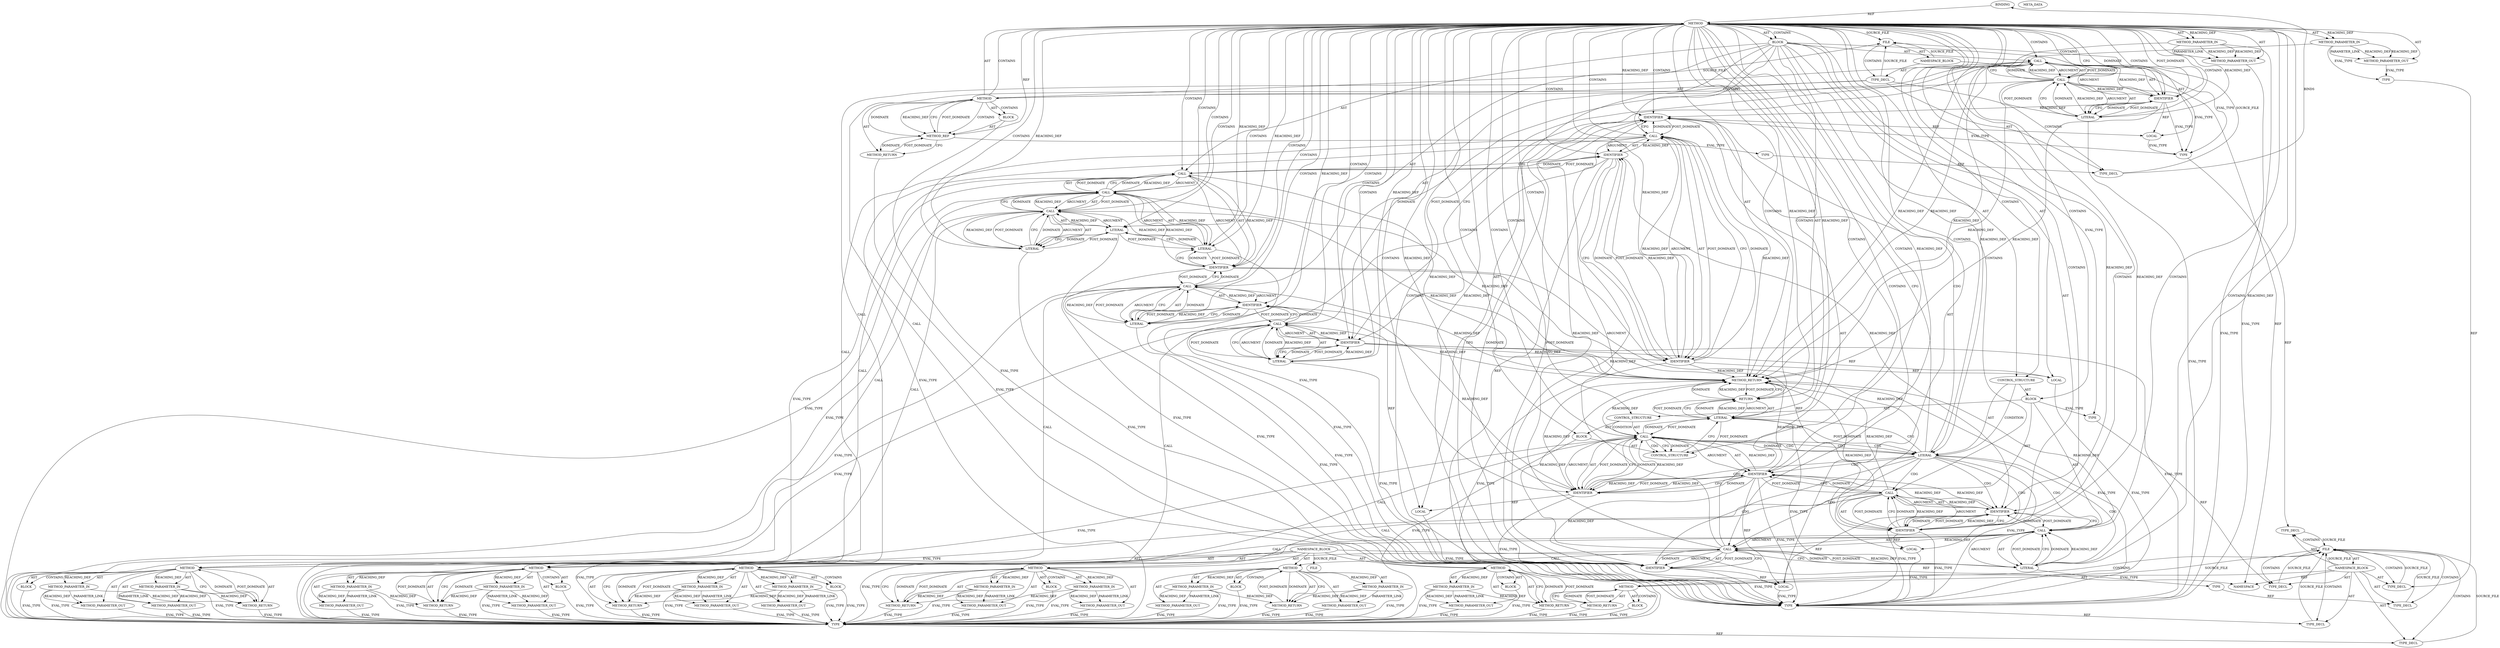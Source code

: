 digraph {
  "21474836480" [label="BINDING" METHOD_FULL_NAME="main" NAME="main" SIGNATURE="int(int,char[]*)"];
  "25769803776" [label="BLOCK" ARGUMENT_INDEX="-1" CODE="{
  int init_value;
  int test_value;
  int inc_value;
  int loop_counter;
  char buf[10];

  init_value = 0;
  test_value = 9;
  inc_value = 9 - (9 - 1);

  loop_counter = init_value;
  do
  {
    /*  OK  */
    buf[loop_counter] = 'A';
    loop_counter += inc_value;
    if (loop_counter > test_value) break;
  }
  while(1);


  return 0;
}" COLUMN_NUMBER="1" LINE_NUMBER="51" ORDER="3" TYPE_FULL_NAME="void"];
  "25769803777" [label="BLOCK" ARGUMENT_INDEX="-1" CODE="{
    /*  OK  */
    buf[loop_counter] = 'A';
    loop_counter += inc_value;
    if (loop_counter > test_value) break;
  }" COLUMN_NUMBER="3" LINE_NUMBER="64" ORDER="1" TYPE_FULL_NAME="void"];
  "25769803778" [label="BLOCK" ARGUMENT_INDEX="-1" CODE="<empty>" COLUMN_NUMBER="36" LINE_NUMBER="68" ORDER="2" TYPE_FULL_NAME="ANY"];
  "25769803779" [label="BLOCK" ARGUMENT_INDEX="-1" CODE="<empty>" COLUMN_NUMBER="1" LINE_NUMBER="1" ORDER="1" TYPE_FULL_NAME="ANY"];
  "25769803780" [label="BLOCK" ARGUMENT_INDEX="-1" CODE="<empty>" ORDER="1" TYPE_FULL_NAME="ANY"];
  "25769803781" [label="BLOCK" ARGUMENT_INDEX="1" CODE="<empty>" ORDER="1" TYPE_FULL_NAME="ANY"];
  "25769803782" [label="BLOCK" ARGUMENT_INDEX="1" CODE="<empty>" ORDER="1" TYPE_FULL_NAME="ANY"];
  "25769803783" [label="BLOCK" ARGUMENT_INDEX="1" CODE="<empty>" ORDER="1" TYPE_FULL_NAME="ANY"];
  "25769803784" [label="BLOCK" ARGUMENT_INDEX="1" CODE="<empty>" ORDER="1" TYPE_FULL_NAME="ANY"];
  "25769803785" [label="BLOCK" ARGUMENT_INDEX="1" CODE="<empty>" ORDER="1" TYPE_FULL_NAME="ANY"];
  "25769803786" [label="BLOCK" ARGUMENT_INDEX="1" CODE="<empty>" ORDER="1" TYPE_FULL_NAME="ANY"];
  "30064771072" [label="CALL" ARGUMENT_INDEX="2" CODE="buf[10]" COLUMN_NUMBER="8" DISPATCH_TYPE="STATIC_DISPATCH" LINE_NUMBER="56" METHOD_FULL_NAME="<operator>.assignment" NAME="<operator>.assignment" ORDER="6" SIGNATURE="" TYPE_FULL_NAME="char[10]"];
  "30064771073" [label="CALL" ARGUMENT_INDEX="2" CODE="buf[10]" COLUMN_NUMBER="8" DISPATCH_TYPE="STATIC_DISPATCH" LINE_NUMBER="56" METHOD_FULL_NAME="<operator>.alloc" NAME="<operator>.alloc" ORDER="2" SIGNATURE="" TYPE_FULL_NAME="char[10]"];
  "30064771074" [label="CALL" ARGUMENT_INDEX="-1" CODE="init_value = 0" COLUMN_NUMBER="3" DISPATCH_TYPE="STATIC_DISPATCH" LINE_NUMBER="58" METHOD_FULL_NAME="<operator>.assignment" NAME="<operator>.assignment" ORDER="7" SIGNATURE="" TYPE_FULL_NAME="ANY"];
  "30064771075" [label="CALL" ARGUMENT_INDEX="-1" CODE="test_value = 9" COLUMN_NUMBER="3" DISPATCH_TYPE="STATIC_DISPATCH" LINE_NUMBER="59" METHOD_FULL_NAME="<operator>.assignment" NAME="<operator>.assignment" ORDER="8" SIGNATURE="" TYPE_FULL_NAME="ANY"];
  "30064771076" [label="CALL" ARGUMENT_INDEX="-1" CODE="inc_value = 9 - (9 - 1)" COLUMN_NUMBER="3" DISPATCH_TYPE="STATIC_DISPATCH" LINE_NUMBER="60" METHOD_FULL_NAME="<operator>.assignment" NAME="<operator>.assignment" ORDER="9" SIGNATURE="" TYPE_FULL_NAME="ANY"];
  "30064771077" [label="CALL" ARGUMENT_INDEX="2" CODE="9 - (9 - 1)" COLUMN_NUMBER="15" DISPATCH_TYPE="STATIC_DISPATCH" LINE_NUMBER="60" METHOD_FULL_NAME="<operator>.subtraction" NAME="<operator>.subtraction" ORDER="2" SIGNATURE="" TYPE_FULL_NAME="ANY"];
  "30064771078" [label="CALL" ARGUMENT_INDEX="2" CODE="9 - 1" COLUMN_NUMBER="20" DISPATCH_TYPE="STATIC_DISPATCH" LINE_NUMBER="60" METHOD_FULL_NAME="<operator>.subtraction" NAME="<operator>.subtraction" ORDER="2" SIGNATURE="" TYPE_FULL_NAME="ANY"];
  "30064771079" [label="CALL" ARGUMENT_INDEX="-1" CODE="loop_counter = init_value" COLUMN_NUMBER="3" DISPATCH_TYPE="STATIC_DISPATCH" LINE_NUMBER="62" METHOD_FULL_NAME="<operator>.assignment" NAME="<operator>.assignment" ORDER="10" SIGNATURE="" TYPE_FULL_NAME="ANY"];
  "30064771080" [label="CALL" ARGUMENT_INDEX="-1" CODE="buf[loop_counter] = 'A'" COLUMN_NUMBER="5" DISPATCH_TYPE="STATIC_DISPATCH" LINE_NUMBER="66" METHOD_FULL_NAME="<operator>.assignment" NAME="<operator>.assignment" ORDER="1" SIGNATURE="" TYPE_FULL_NAME="ANY"];
  "30064771081" [label="CALL" ARGUMENT_INDEX="1" CODE="buf[loop_counter]" COLUMN_NUMBER="5" DISPATCH_TYPE="STATIC_DISPATCH" LINE_NUMBER="66" METHOD_FULL_NAME="<operator>.indirectIndexAccess" NAME="<operator>.indirectIndexAccess" ORDER="1" SIGNATURE="" TYPE_FULL_NAME="ANY"];
  "30064771082" [label="CALL" ARGUMENT_INDEX="-1" CODE="loop_counter += inc_value" COLUMN_NUMBER="5" DISPATCH_TYPE="STATIC_DISPATCH" LINE_NUMBER="67" METHOD_FULL_NAME="<operator>.assignmentPlus" NAME="<operator>.assignmentPlus" ORDER="2" SIGNATURE="" TYPE_FULL_NAME="ANY"];
  "30064771083" [label="CALL" ARGUMENT_INDEX="-1" CODE="loop_counter > test_value" COLUMN_NUMBER="9" DISPATCH_TYPE="STATIC_DISPATCH" LINE_NUMBER="68" METHOD_FULL_NAME="<operator>.greaterThan" NAME="<operator>.greaterThan" ORDER="1" SIGNATURE="" TYPE_FULL_NAME="ANY"];
  "47244640256" [label="CONTROL_STRUCTURE" ARGUMENT_INDEX="-1" CODE="do
  {
    /*  OK  */
    buf[loop_counter] = 'A';
    loop_counter += inc_value;
    if (loop_counter > test_value) break;
  }
  while(1);" COLUMN_NUMBER="3" CONTROL_STRUCTURE_TYPE="DO" LINE_NUMBER="63" ORDER="11" PARSER_TYPE_NAME="CASTDoStatement"];
  "47244640257" [label="CONTROL_STRUCTURE" ARGUMENT_INDEX="1" CODE="if (loop_counter > test_value) break;" COLUMN_NUMBER="5" CONTROL_STRUCTURE_TYPE="IF" LINE_NUMBER="68" ORDER="3" PARSER_TYPE_NAME="CASTIfStatement"];
  "47244640258" [label="CONTROL_STRUCTURE" ARGUMENT_INDEX="1" CODE="break;" COLUMN_NUMBER="36" CONTROL_STRUCTURE_TYPE="BREAK" LINE_NUMBER="68" ORDER="1" PARSER_TYPE_NAME="CASTBreakStatement"];
  "60129542144" [label="FILE" CODE="<empty>" CONTENT="<empty>" NAME="basic-00283-ok.c" ORDER="0"];
  "60129542145" [label="FILE" CODE="<empty>" CONTENT="<empty>" NAME="<includes>" ORDER="1"];
  "60129542146" [label="FILE" CODE="<empty>" CONTENT="<empty>" NAME="<unknown>" ORDER="0"];
  "68719476736" [label="IDENTIFIER" ARGUMENT_INDEX="1" CODE="buf" COLUMN_NUMBER="8" LINE_NUMBER="56" NAME="buf" ORDER="1" TYPE_FULL_NAME="char[10]"];
  "68719476737" [label="IDENTIFIER" ARGUMENT_INDEX="1" CODE="init_value" COLUMN_NUMBER="3" LINE_NUMBER="58" NAME="init_value" ORDER="1" TYPE_FULL_NAME="int"];
  "68719476738" [label="IDENTIFIER" ARGUMENT_INDEX="1" CODE="test_value" COLUMN_NUMBER="3" LINE_NUMBER="59" NAME="test_value" ORDER="1" TYPE_FULL_NAME="int"];
  "68719476739" [label="IDENTIFIER" ARGUMENT_INDEX="1" CODE="inc_value" COLUMN_NUMBER="3" LINE_NUMBER="60" NAME="inc_value" ORDER="1" TYPE_FULL_NAME="int"];
  "68719476740" [label="IDENTIFIER" ARGUMENT_INDEX="1" CODE="loop_counter" COLUMN_NUMBER="3" LINE_NUMBER="62" NAME="loop_counter" ORDER="1" TYPE_FULL_NAME="int"];
  "68719476741" [label="IDENTIFIER" ARGUMENT_INDEX="2" CODE="init_value" COLUMN_NUMBER="18" LINE_NUMBER="62" NAME="init_value" ORDER="2" TYPE_FULL_NAME="int"];
  "68719476742" [label="IDENTIFIER" ARGUMENT_INDEX="1" CODE="buf" COLUMN_NUMBER="5" LINE_NUMBER="66" NAME="buf" ORDER="1" TYPE_FULL_NAME="char[10]"];
  "68719476743" [label="IDENTIFIER" ARGUMENT_INDEX="2" CODE="loop_counter" COLUMN_NUMBER="9" LINE_NUMBER="66" NAME="loop_counter" ORDER="2" TYPE_FULL_NAME="int"];
  "68719476744" [label="IDENTIFIER" ARGUMENT_INDEX="1" CODE="loop_counter" COLUMN_NUMBER="5" LINE_NUMBER="67" NAME="loop_counter" ORDER="1" TYPE_FULL_NAME="int"];
  "68719476745" [label="IDENTIFIER" ARGUMENT_INDEX="2" CODE="inc_value" COLUMN_NUMBER="21" LINE_NUMBER="67" NAME="inc_value" ORDER="2" TYPE_FULL_NAME="int"];
  "68719476746" [label="IDENTIFIER" ARGUMENT_INDEX="1" CODE="loop_counter" COLUMN_NUMBER="9" LINE_NUMBER="68" NAME="loop_counter" ORDER="1" TYPE_FULL_NAME="int"];
  "68719476747" [label="IDENTIFIER" ARGUMENT_INDEX="2" CODE="test_value" COLUMN_NUMBER="24" LINE_NUMBER="68" NAME="test_value" ORDER="2" TYPE_FULL_NAME="int"];
  "90194313216" [label="LITERAL" ARGUMENT_INDEX="1" CODE="10" COLUMN_NUMBER="12" LINE_NUMBER="56" ORDER="1" TYPE_FULL_NAME="int"];
  "90194313217" [label="LITERAL" ARGUMENT_INDEX="2" CODE="0" COLUMN_NUMBER="16" LINE_NUMBER="58" ORDER="2" TYPE_FULL_NAME="int"];
  "90194313218" [label="LITERAL" ARGUMENT_INDEX="2" CODE="9" COLUMN_NUMBER="16" LINE_NUMBER="59" ORDER="2" TYPE_FULL_NAME="int"];
  "90194313219" [label="LITERAL" ARGUMENT_INDEX="1" CODE="9" COLUMN_NUMBER="15" LINE_NUMBER="60" ORDER="1" TYPE_FULL_NAME="int"];
  "90194313220" [label="LITERAL" ARGUMENT_INDEX="1" CODE="9" COLUMN_NUMBER="20" LINE_NUMBER="60" ORDER="1" TYPE_FULL_NAME="int"];
  "90194313221" [label="LITERAL" ARGUMENT_INDEX="2" CODE="1" COLUMN_NUMBER="24" LINE_NUMBER="60" ORDER="2" TYPE_FULL_NAME="int"];
  "90194313222" [label="LITERAL" ARGUMENT_INDEX="2" CODE="'A'" COLUMN_NUMBER="25" LINE_NUMBER="66" ORDER="2" TYPE_FULL_NAME="char"];
  "90194313223" [label="LITERAL" ARGUMENT_INDEX="-1" CODE="1" COLUMN_NUMBER="9" LINE_NUMBER="70" ORDER="2" TYPE_FULL_NAME="int"];
  "90194313224" [label="LITERAL" ARGUMENT_INDEX="-1" CODE="0" COLUMN_NUMBER="10" LINE_NUMBER="73" ORDER="1" TYPE_FULL_NAME="int"];
  "94489280512" [label="LOCAL" CODE="int init_value" COLUMN_NUMBER="7" GENERIC_SIGNATURE="<empty>" LINE_NUMBER="52" NAME="init_value" ORDER="1" TYPE_FULL_NAME="int"];
  "94489280513" [label="LOCAL" CODE="int test_value" COLUMN_NUMBER="7" GENERIC_SIGNATURE="<empty>" LINE_NUMBER="53" NAME="test_value" ORDER="2" TYPE_FULL_NAME="int"];
  "94489280514" [label="LOCAL" CODE="int inc_value" COLUMN_NUMBER="7" GENERIC_SIGNATURE="<empty>" LINE_NUMBER="54" NAME="inc_value" ORDER="3" TYPE_FULL_NAME="int"];
  "94489280515" [label="LOCAL" CODE="int loop_counter" COLUMN_NUMBER="7" GENERIC_SIGNATURE="<empty>" LINE_NUMBER="55" NAME="loop_counter" ORDER="4" TYPE_FULL_NAME="int"];
  "94489280516" [label="LOCAL" CODE="char buf[10]" COLUMN_NUMBER="8" GENERIC_SIGNATURE="<empty>" LINE_NUMBER="56" NAME="buf" ORDER="5" TYPE_FULL_NAME="char[10]"];
  "107374182400" [label="META_DATA" LANGUAGE="NEWC" OVERLAYS="base;controlflow;typerel;callgraph;dataflowOss" ROOT="/tmp/tmp.Ul2N2w3Pkf" VERSION="0.1"];
  "111669149696" [label="METHOD" AST_PARENT_FULL_NAME="basic-00283-ok.c:<global>" AST_PARENT_TYPE="TYPE_DECL" CODE="int main(int argc, char *argv[])
{
  int init_value;
  int test_value;
  int inc_value;
  int loop_counter;
  char buf[10];

  init_value = 0;
  test_value = 9;
  inc_value = 9 - (9 - 1);

  loop_counter = init_value;
  do
  {
    /*  OK  */
    buf[loop_counter] = 'A';
    loop_counter += inc_value;
    if (loop_counter > test_value) break;
  }
  while(1);


  return 0;
}" COLUMN_NUMBER="1" COLUMN_NUMBER_END="1" FILENAME="basic-00283-ok.c" FULL_NAME="main" GENERIC_SIGNATURE="<empty>" IS_EXTERNAL="false" LINE_NUMBER="50" LINE_NUMBER_END="74" NAME="main" ORDER="1" SIGNATURE="int(int,char[]*)"];
  "111669149697" [label="METHOD" AST_PARENT_FULL_NAME="basic-00283-ok.c:<global>" AST_PARENT_TYPE="TYPE_DECL" CODE="<global>" COLUMN_NUMBER="1" COLUMN_NUMBER_END="1" FILENAME="basic-00283-ok.c" FULL_NAME="basic-00283-ok.c:<global>" GENERIC_SIGNATURE="<empty>" IS_EXTERNAL="false" LINE_NUMBER="1" LINE_NUMBER_END="74" NAME="<global>" ORDER="1" SIGNATURE=""];
  "111669149698" [label="METHOD" AST_PARENT_FULL_NAME="<includes>:<global>" AST_PARENT_TYPE="NAMESPACE_BLOCK" CODE="<global>" FILENAME="<includes>" FULL_NAME="<includes>:<global>" GENERIC_SIGNATURE="<empty>" IS_EXTERNAL="false" LINE_NUMBER="1" NAME="<global>" ORDER="1" SIGNATURE=""];
  "111669149699" [label="METHOD" AST_PARENT_FULL_NAME="<global>" AST_PARENT_TYPE="NAMESPACE_BLOCK" CODE="<empty>" FILENAME="<empty>" FULL_NAME="<operator>.assignment" GENERIC_SIGNATURE="<empty>" IS_EXTERNAL="true" NAME="<operator>.assignment" ORDER="0" SIGNATURE=""];
  "111669149700" [label="METHOD" AST_PARENT_FULL_NAME="<global>" AST_PARENT_TYPE="NAMESPACE_BLOCK" CODE="<empty>" FILENAME="<empty>" FULL_NAME="<operator>.alloc" GENERIC_SIGNATURE="<empty>" IS_EXTERNAL="true" NAME="<operator>.alloc" ORDER="0" SIGNATURE=""];
  "111669149701" [label="METHOD" AST_PARENT_FULL_NAME="<global>" AST_PARENT_TYPE="NAMESPACE_BLOCK" CODE="<empty>" FILENAME="<empty>" FULL_NAME="<operator>.subtraction" GENERIC_SIGNATURE="<empty>" IS_EXTERNAL="true" NAME="<operator>.subtraction" ORDER="0" SIGNATURE=""];
  "111669149702" [label="METHOD" AST_PARENT_FULL_NAME="<global>" AST_PARENT_TYPE="NAMESPACE_BLOCK" CODE="<empty>" FILENAME="<empty>" FULL_NAME="<operator>.indirectIndexAccess" GENERIC_SIGNATURE="<empty>" IS_EXTERNAL="true" NAME="<operator>.indirectIndexAccess" ORDER="0" SIGNATURE=""];
  "111669149703" [label="METHOD" AST_PARENT_FULL_NAME="<global>" AST_PARENT_TYPE="NAMESPACE_BLOCK" CODE="<empty>" FILENAME="<empty>" FULL_NAME="<operator>.assignmentPlus" GENERIC_SIGNATURE="<empty>" IS_EXTERNAL="true" NAME="<operator>.assignmentPlus" ORDER="0" SIGNATURE=""];
  "111669149704" [label="METHOD" AST_PARENT_FULL_NAME="<global>" AST_PARENT_TYPE="NAMESPACE_BLOCK" CODE="<empty>" FILENAME="<empty>" FULL_NAME="<operator>.greaterThan" GENERIC_SIGNATURE="<empty>" IS_EXTERNAL="true" NAME="<operator>.greaterThan" ORDER="0" SIGNATURE=""];
  "115964116992" [label="METHOD_PARAMETER_IN" CODE="int argc" COLUMN_NUMBER="10" EVALUATION_STRATEGY="BY_VALUE" INDEX="1" IS_VARIADIC="false" LINE_NUMBER="50" NAME="argc" ORDER="1" TYPE_FULL_NAME="int"];
  "115964116993" [label="METHOD_PARAMETER_IN" CODE="char *argv[]" COLUMN_NUMBER="20" EVALUATION_STRATEGY="BY_VALUE" INDEX="2" IS_VARIADIC="false" LINE_NUMBER="50" NAME="argv" ORDER="2" TYPE_FULL_NAME="char[]*"];
  "115964116994" [label="METHOD_PARAMETER_IN" CODE="p1" EVALUATION_STRATEGY="BY_VALUE" INDEX="1" IS_VARIADIC="false" NAME="p1" ORDER="1" TYPE_FULL_NAME="ANY"];
  "115964116995" [label="METHOD_PARAMETER_IN" CODE="p2" EVALUATION_STRATEGY="BY_VALUE" INDEX="2" IS_VARIADIC="false" NAME="p2" ORDER="2" TYPE_FULL_NAME="ANY"];
  "115964116996" [label="METHOD_PARAMETER_IN" CODE="p1" EVALUATION_STRATEGY="BY_VALUE" INDEX="1" IS_VARIADIC="false" NAME="p1" ORDER="1" TYPE_FULL_NAME="ANY"];
  "115964116997" [label="METHOD_PARAMETER_IN" CODE="p1" EVALUATION_STRATEGY="BY_VALUE" INDEX="1" IS_VARIADIC="false" NAME="p1" ORDER="1" TYPE_FULL_NAME="ANY"];
  "115964116998" [label="METHOD_PARAMETER_IN" CODE="p2" EVALUATION_STRATEGY="BY_VALUE" INDEX="2" IS_VARIADIC="false" NAME="p2" ORDER="2" TYPE_FULL_NAME="ANY"];
  "115964116999" [label="METHOD_PARAMETER_IN" CODE="p1" EVALUATION_STRATEGY="BY_VALUE" INDEX="1" IS_VARIADIC="false" NAME="p1" ORDER="1" TYPE_FULL_NAME="ANY"];
  "115964117000" [label="METHOD_PARAMETER_IN" CODE="p2" EVALUATION_STRATEGY="BY_VALUE" INDEX="2" IS_VARIADIC="false" NAME="p2" ORDER="2" TYPE_FULL_NAME="ANY"];
  "115964117001" [label="METHOD_PARAMETER_IN" CODE="p1" EVALUATION_STRATEGY="BY_VALUE" INDEX="1" IS_VARIADIC="false" NAME="p1" ORDER="1" TYPE_FULL_NAME="ANY"];
  "115964117002" [label="METHOD_PARAMETER_IN" CODE="p2" EVALUATION_STRATEGY="BY_VALUE" INDEX="2" IS_VARIADIC="false" NAME="p2" ORDER="2" TYPE_FULL_NAME="ANY"];
  "115964117003" [label="METHOD_PARAMETER_IN" CODE="p1" EVALUATION_STRATEGY="BY_VALUE" INDEX="1" IS_VARIADIC="false" NAME="p1" ORDER="1" TYPE_FULL_NAME="ANY"];
  "115964117004" [label="METHOD_PARAMETER_IN" CODE="p2" EVALUATION_STRATEGY="BY_VALUE" INDEX="2" IS_VARIADIC="false" NAME="p2" ORDER="2" TYPE_FULL_NAME="ANY"];
  "120259084288" [label="METHOD_PARAMETER_OUT" CODE="int argc" COLUMN_NUMBER="10" EVALUATION_STRATEGY="BY_VALUE" INDEX="1" IS_VARIADIC="false" LINE_NUMBER="50" NAME="argc" ORDER="1" TYPE_FULL_NAME="int"];
  "120259084289" [label="METHOD_PARAMETER_OUT" CODE="char *argv[]" COLUMN_NUMBER="20" EVALUATION_STRATEGY="BY_VALUE" INDEX="2" IS_VARIADIC="false" LINE_NUMBER="50" NAME="argv" ORDER="2" TYPE_FULL_NAME="char[]*"];
  "120259084290" [label="METHOD_PARAMETER_OUT" CODE="p1" EVALUATION_STRATEGY="BY_VALUE" INDEX="1" IS_VARIADIC="false" NAME="p1" ORDER="1" TYPE_FULL_NAME="ANY"];
  "120259084291" [label="METHOD_PARAMETER_OUT" CODE="p2" EVALUATION_STRATEGY="BY_VALUE" INDEX="2" IS_VARIADIC="false" NAME="p2" ORDER="2" TYPE_FULL_NAME="ANY"];
  "120259084292" [label="METHOD_PARAMETER_OUT" CODE="p1" EVALUATION_STRATEGY="BY_VALUE" INDEX="1" IS_VARIADIC="false" NAME="p1" ORDER="1" TYPE_FULL_NAME="ANY"];
  "120259084293" [label="METHOD_PARAMETER_OUT" CODE="p1" EVALUATION_STRATEGY="BY_VALUE" INDEX="1" IS_VARIADIC="false" NAME="p1" ORDER="1" TYPE_FULL_NAME="ANY"];
  "120259084294" [label="METHOD_PARAMETER_OUT" CODE="p2" EVALUATION_STRATEGY="BY_VALUE" INDEX="2" IS_VARIADIC="false" NAME="p2" ORDER="2" TYPE_FULL_NAME="ANY"];
  "120259084295" [label="METHOD_PARAMETER_OUT" CODE="p1" EVALUATION_STRATEGY="BY_VALUE" INDEX="1" IS_VARIADIC="false" NAME="p1" ORDER="1" TYPE_FULL_NAME="ANY"];
  "120259084296" [label="METHOD_PARAMETER_OUT" CODE="p2" EVALUATION_STRATEGY="BY_VALUE" INDEX="2" IS_VARIADIC="false" NAME="p2" ORDER="2" TYPE_FULL_NAME="ANY"];
  "120259084297" [label="METHOD_PARAMETER_OUT" CODE="p1" EVALUATION_STRATEGY="BY_VALUE" INDEX="1" IS_VARIADIC="false" NAME="p1" ORDER="1" TYPE_FULL_NAME="ANY"];
  "120259084298" [label="METHOD_PARAMETER_OUT" CODE="p2" EVALUATION_STRATEGY="BY_VALUE" INDEX="2" IS_VARIADIC="false" NAME="p2" ORDER="2" TYPE_FULL_NAME="ANY"];
  "120259084299" [label="METHOD_PARAMETER_OUT" CODE="p1" EVALUATION_STRATEGY="BY_VALUE" INDEX="1" IS_VARIADIC="false" NAME="p1" ORDER="1" TYPE_FULL_NAME="ANY"];
  "120259084300" [label="METHOD_PARAMETER_OUT" CODE="p2" EVALUATION_STRATEGY="BY_VALUE" INDEX="2" IS_VARIADIC="false" NAME="p2" ORDER="2" TYPE_FULL_NAME="ANY"];
  "124554051584" [label="METHOD_REF" ARGUMENT_INDEX="1" CODE="main" COLUMN_NUMBER="1" LINE_NUMBER="50" METHOD_FULL_NAME="main" ORDER="1" TYPE_FULL_NAME="main"];
  "128849018880" [label="METHOD_RETURN" CODE="RET" COLUMN_NUMBER="1" EVALUATION_STRATEGY="BY_VALUE" LINE_NUMBER="50" ORDER="4" TYPE_FULL_NAME="int"];
  "128849018881" [label="METHOD_RETURN" CODE="RET" COLUMN_NUMBER="1" EVALUATION_STRATEGY="BY_VALUE" LINE_NUMBER="1" ORDER="2" TYPE_FULL_NAME="ANY"];
  "128849018882" [label="METHOD_RETURN" CODE="RET" EVALUATION_STRATEGY="BY_VALUE" LINE_NUMBER="1" ORDER="2" TYPE_FULL_NAME="ANY"];
  "128849018883" [label="METHOD_RETURN" CODE="RET" EVALUATION_STRATEGY="BY_VALUE" ORDER="2" TYPE_FULL_NAME="ANY"];
  "128849018884" [label="METHOD_RETURN" CODE="RET" EVALUATION_STRATEGY="BY_VALUE" ORDER="2" TYPE_FULL_NAME="ANY"];
  "128849018885" [label="METHOD_RETURN" CODE="RET" EVALUATION_STRATEGY="BY_VALUE" ORDER="2" TYPE_FULL_NAME="ANY"];
  "128849018886" [label="METHOD_RETURN" CODE="RET" EVALUATION_STRATEGY="BY_VALUE" ORDER="2" TYPE_FULL_NAME="ANY"];
  "128849018887" [label="METHOD_RETURN" CODE="RET" EVALUATION_STRATEGY="BY_VALUE" ORDER="2" TYPE_FULL_NAME="ANY"];
  "128849018888" [label="METHOD_RETURN" CODE="RET" EVALUATION_STRATEGY="BY_VALUE" ORDER="2" TYPE_FULL_NAME="ANY"];
  "137438953472" [label="NAMESPACE" CODE="<empty>" NAME="<global>" ORDER="-1"];
  "141733920768" [label="NAMESPACE_BLOCK" CODE="<empty>" FILENAME="<unknown>" FULL_NAME="<global>" NAME="<global>" ORDER="1"];
  "141733920769" [label="NAMESPACE_BLOCK" CODE="<empty>" FILENAME="basic-00283-ok.c" FULL_NAME="basic-00283-ok.c:<global>" NAME="<global>" ORDER="1"];
  "141733920770" [label="NAMESPACE_BLOCK" CODE="<empty>" FILENAME="<includes>" FULL_NAME="<includes>:<global>" NAME="<global>" ORDER="1"];
  "146028888064" [label="RETURN" ARGUMENT_INDEX="-1" CODE="return 0;" COLUMN_NUMBER="3" LINE_NUMBER="73" ORDER="12"];
  "163208757248" [label="TYPE" FULL_NAME="ANY" NAME="ANY" TYPE_DECL_FULL_NAME="ANY"];
  "163208757249" [label="TYPE" FULL_NAME="char" NAME="char" TYPE_DECL_FULL_NAME="char"];
  "163208757250" [label="TYPE" FULL_NAME="char[10]" NAME="char[10]" TYPE_DECL_FULL_NAME="char[10]"];
  "163208757251" [label="TYPE" FULL_NAME="char[]*" NAME="char[]*" TYPE_DECL_FULL_NAME="char[]*"];
  "163208757252" [label="TYPE" FULL_NAME="int" NAME="int" TYPE_DECL_FULL_NAME="int"];
  "163208757253" [label="TYPE" FULL_NAME="main" NAME="main" TYPE_DECL_FULL_NAME="main"];
  "163208757254" [label="TYPE" FULL_NAME="void" NAME="void" TYPE_DECL_FULL_NAME="void"];
  "171798691840" [label="TYPE_DECL" AST_PARENT_FULL_NAME="basic-00283-ok.c:<global>" AST_PARENT_TYPE="TYPE_DECL" CODE="main" COLUMN_NUMBER="1" FILENAME="basic-00283-ok.c" FULL_NAME="main" GENERIC_SIGNATURE="<empty>" IS_EXTERNAL="false" LINE_NUMBER="50" NAME="main" ORDER="1"];
  "171798691841" [label="TYPE_DECL" AST_PARENT_FULL_NAME="basic-00283-ok.c:<global>" AST_PARENT_TYPE="NAMESPACE_BLOCK" CODE="<global>" COLUMN_NUMBER="1" FILENAME="basic-00283-ok.c" FULL_NAME="basic-00283-ok.c:<global>" GENERIC_SIGNATURE="<empty>" IS_EXTERNAL="false" LINE_NUMBER="1" NAME="<global>" ORDER="1"];
  "171798691842" [label="TYPE_DECL" AST_PARENT_FULL_NAME="<includes>:<global>" AST_PARENT_TYPE="NAMESPACE_BLOCK" CODE="ANY" FILENAME="<includes>" FULL_NAME="ANY" GENERIC_SIGNATURE="<empty>" IS_EXTERNAL="true" NAME="ANY" ORDER="-1"];
  "171798691843" [label="TYPE_DECL" AST_PARENT_FULL_NAME="<includes>:<global>" AST_PARENT_TYPE="NAMESPACE_BLOCK" CODE="char" FILENAME="<includes>" FULL_NAME="char" GENERIC_SIGNATURE="<empty>" IS_EXTERNAL="true" NAME="char" ORDER="-1"];
  "171798691844" [label="TYPE_DECL" AST_PARENT_FULL_NAME="<includes>:<global>" AST_PARENT_TYPE="NAMESPACE_BLOCK" CODE="char[10]" FILENAME="<includes>" FULL_NAME="char[10]" GENERIC_SIGNATURE="<empty>" IS_EXTERNAL="true" NAME="char[10]" ORDER="-1"];
  "171798691845" [label="TYPE_DECL" AST_PARENT_FULL_NAME="<includes>:<global>" AST_PARENT_TYPE="NAMESPACE_BLOCK" CODE="char[]*" FILENAME="<includes>" FULL_NAME="char[]*" GENERIC_SIGNATURE="<empty>" IS_EXTERNAL="true" NAME="char[]*" ORDER="-1"];
  "171798691846" [label="TYPE_DECL" AST_PARENT_FULL_NAME="<includes>:<global>" AST_PARENT_TYPE="NAMESPACE_BLOCK" CODE="int" FILENAME="<includes>" FULL_NAME="int" GENERIC_SIGNATURE="<empty>" IS_EXTERNAL="true" NAME="int" ORDER="-1"];
  "171798691847" [label="TYPE_DECL" AST_PARENT_FULL_NAME="<includes>:<global>" AST_PARENT_TYPE="NAMESPACE_BLOCK" CODE="void" FILENAME="<includes>" FULL_NAME="void" GENERIC_SIGNATURE="<empty>" IS_EXTERNAL="true" NAME="void" ORDER="-1"];
  "21474836480" -> "111669149696" [label="REF" ];
  "25769803776" -> "94489280512" [label="AST" ];
  "25769803776" -> "94489280513" [label="AST" ];
  "25769803776" -> "94489280514" [label="AST" ];
  "25769803776" -> "94489280515" [label="AST" ];
  "25769803776" -> "94489280516" [label="AST" ];
  "25769803776" -> "30064771072" [label="AST" ];
  "25769803776" -> "30064771074" [label="AST" ];
  "25769803776" -> "30064771075" [label="AST" ];
  "25769803776" -> "30064771076" [label="AST" ];
  "25769803776" -> "30064771079" [label="AST" ];
  "25769803776" -> "47244640256" [label="AST" ];
  "25769803776" -> "146028888064" [label="AST" ];
  "25769803776" -> "163208757254" [label="EVAL_TYPE" ];
  "25769803777" -> "30064771080" [label="AST" ];
  "25769803777" -> "30064771082" [label="AST" ];
  "25769803777" -> "47244640257" [label="AST" ];
  "25769803777" -> "163208757254" [label="EVAL_TYPE" ];
  "25769803778" -> "47244640258" [label="AST" ];
  "25769803778" -> "163208757248" [label="EVAL_TYPE" ];
  "25769803779" -> "124554051584" [label="AST" ];
  "25769803779" -> "163208757248" [label="EVAL_TYPE" ];
  "25769803780" -> "163208757248" [label="EVAL_TYPE" ];
  "25769803781" -> "163208757248" [label="EVAL_TYPE" ];
  "25769803782" -> "163208757248" [label="EVAL_TYPE" ];
  "25769803783" -> "163208757248" [label="EVAL_TYPE" ];
  "25769803784" -> "163208757248" [label="EVAL_TYPE" ];
  "25769803785" -> "163208757248" [label="EVAL_TYPE" ];
  "25769803786" -> "163208757248" [label="EVAL_TYPE" ];
  "30064771072" -> "68719476736" [label="ARGUMENT" ];
  "30064771072" -> "30064771073" [label="ARGUMENT" ];
  "30064771072" -> "68719476736" [label="AST" ];
  "30064771072" -> "30064771073" [label="AST" ];
  "30064771072" -> "111669149699" [label="CALL" ];
  "30064771072" -> "68719476737" [label="CFG" ];
  "30064771072" -> "68719476737" [label="DOMINATE" ];
  "30064771072" -> "163208757250" [label="EVAL_TYPE" ];
  "30064771072" -> "30064771073" [label="POST_DOMINATE" ];
  "30064771072" -> "128849018880" [label="REACHING_DEF" property="buf[10]"];
  "30064771073" -> "90194313216" [label="ARGUMENT" ];
  "30064771073" -> "90194313216" [label="AST" ];
  "30064771073" -> "111669149700" [label="CALL" ];
  "30064771073" -> "30064771072" [label="CFG" ];
  "30064771073" -> "30064771072" [label="DOMINATE" ];
  "30064771073" -> "163208757250" [label="EVAL_TYPE" ];
  "30064771073" -> "90194313216" [label="POST_DOMINATE" ];
  "30064771073" -> "68719476736" [label="REACHING_DEF" property="buf[10]"];
  "30064771073" -> "30064771072" [label="REACHING_DEF" property="buf[10]"];
  "30064771073" -> "128849018880" [label="REACHING_DEF" property="buf[10]"];
  "30064771074" -> "68719476737" [label="ARGUMENT" ];
  "30064771074" -> "90194313217" [label="ARGUMENT" ];
  "30064771074" -> "68719476737" [label="AST" ];
  "30064771074" -> "90194313217" [label="AST" ];
  "30064771074" -> "111669149699" [label="CALL" ];
  "30064771074" -> "68719476738" [label="CFG" ];
  "30064771074" -> "68719476738" [label="DOMINATE" ];
  "30064771074" -> "163208757248" [label="EVAL_TYPE" ];
  "30064771074" -> "90194313217" [label="POST_DOMINATE" ];
  "30064771074" -> "128849018880" [label="REACHING_DEF" property="init_value = 0"];
  "30064771075" -> "68719476738" [label="ARGUMENT" ];
  "30064771075" -> "90194313218" [label="ARGUMENT" ];
  "30064771075" -> "68719476738" [label="AST" ];
  "30064771075" -> "90194313218" [label="AST" ];
  "30064771075" -> "111669149699" [label="CALL" ];
  "30064771075" -> "68719476739" [label="CFG" ];
  "30064771075" -> "68719476739" [label="DOMINATE" ];
  "30064771075" -> "163208757248" [label="EVAL_TYPE" ];
  "30064771075" -> "90194313218" [label="POST_DOMINATE" ];
  "30064771075" -> "128849018880" [label="REACHING_DEF" property="test_value = 9"];
  "30064771076" -> "68719476739" [label="ARGUMENT" ];
  "30064771076" -> "30064771077" [label="ARGUMENT" ];
  "30064771076" -> "68719476739" [label="AST" ];
  "30064771076" -> "30064771077" [label="AST" ];
  "30064771076" -> "111669149699" [label="CALL" ];
  "30064771076" -> "68719476740" [label="CFG" ];
  "30064771076" -> "68719476740" [label="DOMINATE" ];
  "30064771076" -> "163208757248" [label="EVAL_TYPE" ];
  "30064771076" -> "30064771077" [label="POST_DOMINATE" ];
  "30064771076" -> "128849018880" [label="REACHING_DEF" property="inc_value = 9 - (9 - 1)"];
  "30064771077" -> "90194313219" [label="ARGUMENT" ];
  "30064771077" -> "30064771078" [label="ARGUMENT" ];
  "30064771077" -> "90194313219" [label="AST" ];
  "30064771077" -> "30064771078" [label="AST" ];
  "30064771077" -> "111669149701" [label="CALL" ];
  "30064771077" -> "30064771076" [label="CFG" ];
  "30064771077" -> "30064771076" [label="DOMINATE" ];
  "30064771077" -> "163208757248" [label="EVAL_TYPE" ];
  "30064771077" -> "30064771078" [label="POST_DOMINATE" ];
  "30064771077" -> "68719476739" [label="REACHING_DEF" property="9 - (9 - 1)"];
  "30064771077" -> "30064771076" [label="REACHING_DEF" property="9 - (9 - 1)"];
  "30064771077" -> "128849018880" [label="REACHING_DEF" property="9 - (9 - 1)"];
  "30064771078" -> "90194313220" [label="ARGUMENT" ];
  "30064771078" -> "90194313221" [label="ARGUMENT" ];
  "30064771078" -> "90194313220" [label="AST" ];
  "30064771078" -> "90194313221" [label="AST" ];
  "30064771078" -> "111669149701" [label="CALL" ];
  "30064771078" -> "30064771077" [label="CFG" ];
  "30064771078" -> "30064771077" [label="DOMINATE" ];
  "30064771078" -> "163208757248" [label="EVAL_TYPE" ];
  "30064771078" -> "90194313221" [label="POST_DOMINATE" ];
  "30064771078" -> "30064771077" [label="REACHING_DEF" property="9 - 1"];
  "30064771078" -> "128849018880" [label="REACHING_DEF" property="9 - 1"];
  "30064771079" -> "68719476740" [label="ARGUMENT" ];
  "30064771079" -> "68719476741" [label="ARGUMENT" ];
  "30064771079" -> "68719476740" [label="AST" ];
  "30064771079" -> "68719476741" [label="AST" ];
  "30064771079" -> "111669149699" [label="CALL" ];
  "30064771079" -> "68719476742" [label="CFG" ];
  "30064771079" -> "68719476742" [label="DOMINATE" ];
  "30064771079" -> "163208757248" [label="EVAL_TYPE" ];
  "30064771079" -> "68719476741" [label="POST_DOMINATE" ];
  "30064771079" -> "128849018880" [label="REACHING_DEF" property="loop_counter = init_value"];
  "30064771080" -> "30064771081" [label="ARGUMENT" ];
  "30064771080" -> "90194313222" [label="ARGUMENT" ];
  "30064771080" -> "30064771081" [label="AST" ];
  "30064771080" -> "90194313222" [label="AST" ];
  "30064771080" -> "111669149699" [label="CALL" ];
  "30064771080" -> "68719476744" [label="CFG" ];
  "30064771080" -> "68719476744" [label="DOMINATE" ];
  "30064771080" -> "163208757248" [label="EVAL_TYPE" ];
  "30064771080" -> "90194313222" [label="POST_DOMINATE" ];
  "30064771080" -> "128849018880" [label="REACHING_DEF" property="buf[loop_counter] = 'A'"];
  "30064771081" -> "68719476742" [label="ARGUMENT" ];
  "30064771081" -> "68719476743" [label="ARGUMENT" ];
  "30064771081" -> "68719476742" [label="AST" ];
  "30064771081" -> "68719476743" [label="AST" ];
  "30064771081" -> "111669149702" [label="CALL" ];
  "30064771081" -> "90194313222" [label="CFG" ];
  "30064771081" -> "90194313222" [label="DOMINATE" ];
  "30064771081" -> "163208757248" [label="EVAL_TYPE" ];
  "30064771081" -> "68719476743" [label="POST_DOMINATE" ];
  "30064771081" -> "30064771080" [label="REACHING_DEF" property="buf[loop_counter]"];
  "30064771081" -> "68719476742" [label="REACHING_DEF" property="buf[loop_counter]"];
  "30064771081" -> "128849018880" [label="REACHING_DEF" property="buf[loop_counter]"];
  "30064771082" -> "68719476744" [label="ARGUMENT" ];
  "30064771082" -> "68719476745" [label="ARGUMENT" ];
  "30064771082" -> "68719476744" [label="AST" ];
  "30064771082" -> "68719476745" [label="AST" ];
  "30064771082" -> "111669149703" [label="CALL" ];
  "30064771082" -> "68719476746" [label="CFG" ];
  "30064771082" -> "68719476746" [label="DOMINATE" ];
  "30064771082" -> "163208757248" [label="EVAL_TYPE" ];
  "30064771082" -> "68719476745" [label="POST_DOMINATE" ];
  "30064771082" -> "128849018880" [label="REACHING_DEF" property="loop_counter += inc_value"];
  "30064771083" -> "68719476746" [label="ARGUMENT" ];
  "30064771083" -> "68719476747" [label="ARGUMENT" ];
  "30064771083" -> "68719476746" [label="AST" ];
  "30064771083" -> "68719476747" [label="AST" ];
  "30064771083" -> "111669149704" [label="CALL" ];
  "30064771083" -> "47244640258" [label="CDG" ];
  "30064771083" -> "90194313223" [label="CDG" ];
  "30064771083" -> "90194313223" [label="CFG" ];
  "30064771083" -> "47244640258" [label="CFG" ];
  "30064771083" -> "90194313224" [label="DOMINATE" ];
  "30064771083" -> "90194313223" [label="DOMINATE" ];
  "30064771083" -> "47244640258" [label="DOMINATE" ];
  "30064771083" -> "163208757248" [label="EVAL_TYPE" ];
  "30064771083" -> "68719476747" [label="POST_DOMINATE" ];
  "30064771083" -> "128849018880" [label="REACHING_DEF" property="loop_counter > test_value"];
  "47244640256" -> "25769803777" [label="AST" ];
  "47244640256" -> "90194313223" [label="AST" ];
  "47244640256" -> "90194313223" [label="CONDITION" ];
  "47244640257" -> "30064771083" [label="AST" ];
  "47244640257" -> "25769803778" [label="AST" ];
  "47244640257" -> "30064771083" [label="CONDITION" ];
  "47244640258" -> "90194313224" [label="CFG" ];
  "60129542144" -> "141733920769" [label="AST" ];
  "60129542144" -> "171798691841" [label="CONTAINS" ];
  "60129542145" -> "141733920770" [label="AST" ];
  "60129542145" -> "111669149698" [label="CONTAINS" ];
  "60129542145" -> "171798691842" [label="CONTAINS" ];
  "60129542145" -> "171798691843" [label="CONTAINS" ];
  "60129542145" -> "171798691844" [label="CONTAINS" ];
  "60129542145" -> "171798691845" [label="CONTAINS" ];
  "60129542145" -> "171798691846" [label="CONTAINS" ];
  "60129542145" -> "171798691847" [label="CONTAINS" ];
  "68719476736" -> "90194313216" [label="CFG" ];
  "68719476736" -> "90194313216" [label="DOMINATE" ];
  "68719476736" -> "163208757250" [label="EVAL_TYPE" ];
  "68719476736" -> "111669149696" [label="POST_DOMINATE" ];
  "68719476736" -> "30064771072" [label="REACHING_DEF" property="buf"];
  "68719476736" -> "68719476742" [label="REACHING_DEF" property="buf"];
  "68719476736" -> "128849018880" [label="REACHING_DEF" property="buf"];
  "68719476736" -> "94489280516" [label="REF" ];
  "68719476737" -> "90194313217" [label="CFG" ];
  "68719476737" -> "90194313217" [label="DOMINATE" ];
  "68719476737" -> "163208757252" [label="EVAL_TYPE" ];
  "68719476737" -> "30064771072" [label="POST_DOMINATE" ];
  "68719476737" -> "30064771074" [label="REACHING_DEF" property="init_value"];
  "68719476737" -> "68719476741" [label="REACHING_DEF" property="init_value"];
  "68719476737" -> "94489280512" [label="REF" ];
  "68719476738" -> "90194313218" [label="CFG" ];
  "68719476738" -> "90194313218" [label="DOMINATE" ];
  "68719476738" -> "163208757252" [label="EVAL_TYPE" ];
  "68719476738" -> "30064771074" [label="POST_DOMINATE" ];
  "68719476738" -> "68719476747" [label="REACHING_DEF" property="test_value"];
  "68719476738" -> "30064771075" [label="REACHING_DEF" property="test_value"];
  "68719476738" -> "94489280513" [label="REF" ];
  "68719476739" -> "90194313219" [label="CFG" ];
  "68719476739" -> "90194313219" [label="DOMINATE" ];
  "68719476739" -> "163208757252" [label="EVAL_TYPE" ];
  "68719476739" -> "30064771075" [label="POST_DOMINATE" ];
  "68719476739" -> "68719476745" [label="REACHING_DEF" property="inc_value"];
  "68719476739" -> "30064771076" [label="REACHING_DEF" property="inc_value"];
  "68719476739" -> "94489280514" [label="REF" ];
  "68719476740" -> "68719476741" [label="CFG" ];
  "68719476740" -> "68719476741" [label="DOMINATE" ];
  "68719476740" -> "163208757252" [label="EVAL_TYPE" ];
  "68719476740" -> "30064771076" [label="POST_DOMINATE" ];
  "68719476740" -> "68719476744" [label="REACHING_DEF" property="loop_counter"];
  "68719476740" -> "68719476743" [label="REACHING_DEF" property="loop_counter"];
  "68719476740" -> "30064771079" [label="REACHING_DEF" property="loop_counter"];
  "68719476740" -> "94489280515" [label="REF" ];
  "68719476741" -> "30064771079" [label="CFG" ];
  "68719476741" -> "30064771079" [label="DOMINATE" ];
  "68719476741" -> "163208757252" [label="EVAL_TYPE" ];
  "68719476741" -> "68719476740" [label="POST_DOMINATE" ];
  "68719476741" -> "68719476740" [label="REACHING_DEF" property="init_value"];
  "68719476741" -> "30064771079" [label="REACHING_DEF" property="init_value"];
  "68719476741" -> "128849018880" [label="REACHING_DEF" property="init_value"];
  "68719476741" -> "94489280512" [label="REF" ];
  "68719476742" -> "68719476743" [label="CFG" ];
  "68719476742" -> "68719476743" [label="DOMINATE" ];
  "68719476742" -> "163208757250" [label="EVAL_TYPE" ];
  "68719476742" -> "30064771079" [label="POST_DOMINATE" ];
  "68719476742" -> "94489280516" [label="REF" ];
  "68719476743" -> "30064771081" [label="CFG" ];
  "68719476743" -> "30064771081" [label="DOMINATE" ];
  "68719476743" -> "163208757252" [label="EVAL_TYPE" ];
  "68719476743" -> "68719476742" [label="POST_DOMINATE" ];
  "68719476743" -> "94489280515" [label="REF" ];
  "68719476744" -> "68719476745" [label="CFG" ];
  "68719476744" -> "68719476745" [label="DOMINATE" ];
  "68719476744" -> "163208757252" [label="EVAL_TYPE" ];
  "68719476744" -> "30064771080" [label="POST_DOMINATE" ];
  "68719476744" -> "68719476746" [label="REACHING_DEF" property="loop_counter"];
  "68719476744" -> "30064771082" [label="REACHING_DEF" property="loop_counter"];
  "68719476744" -> "94489280515" [label="REF" ];
  "68719476745" -> "30064771082" [label="CFG" ];
  "68719476745" -> "30064771082" [label="DOMINATE" ];
  "68719476745" -> "163208757252" [label="EVAL_TYPE" ];
  "68719476745" -> "68719476744" [label="POST_DOMINATE" ];
  "68719476745" -> "68719476744" [label="REACHING_DEF" property="inc_value"];
  "68719476745" -> "30064771082" [label="REACHING_DEF" property="inc_value"];
  "68719476745" -> "128849018880" [label="REACHING_DEF" property="inc_value"];
  "68719476745" -> "94489280514" [label="REF" ];
  "68719476746" -> "68719476747" [label="CFG" ];
  "68719476746" -> "68719476747" [label="DOMINATE" ];
  "68719476746" -> "163208757252" [label="EVAL_TYPE" ];
  "68719476746" -> "30064771082" [label="POST_DOMINATE" ];
  "68719476746" -> "68719476747" [label="REACHING_DEF" property="loop_counter"];
  "68719476746" -> "30064771083" [label="REACHING_DEF" property="loop_counter"];
  "68719476746" -> "68719476744" [label="REACHING_DEF" property="loop_counter"];
  "68719476746" -> "68719476743" [label="REACHING_DEF" property="loop_counter"];
  "68719476746" -> "128849018880" [label="REACHING_DEF" property="loop_counter"];
  "68719476746" -> "94489280515" [label="REF" ];
  "68719476747" -> "30064771083" [label="CFG" ];
  "68719476747" -> "30064771083" [label="DOMINATE" ];
  "68719476747" -> "163208757252" [label="EVAL_TYPE" ];
  "68719476747" -> "68719476746" [label="POST_DOMINATE" ];
  "68719476747" -> "68719476746" [label="REACHING_DEF" property="test_value"];
  "68719476747" -> "30064771083" [label="REACHING_DEF" property="test_value"];
  "68719476747" -> "128849018880" [label="REACHING_DEF" property="test_value"];
  "68719476747" -> "94489280513" [label="REF" ];
  "90194313216" -> "30064771073" [label="CFG" ];
  "90194313216" -> "30064771073" [label="DOMINATE" ];
  "90194313216" -> "163208757252" [label="EVAL_TYPE" ];
  "90194313216" -> "68719476736" [label="POST_DOMINATE" ];
  "90194313216" -> "30064771073" [label="REACHING_DEF" property="10"];
  "90194313217" -> "30064771074" [label="CFG" ];
  "90194313217" -> "30064771074" [label="DOMINATE" ];
  "90194313217" -> "163208757252" [label="EVAL_TYPE" ];
  "90194313217" -> "68719476737" [label="POST_DOMINATE" ];
  "90194313217" -> "68719476737" [label="REACHING_DEF" property="0"];
  "90194313217" -> "30064771074" [label="REACHING_DEF" property="0"];
  "90194313218" -> "30064771075" [label="CFG" ];
  "90194313218" -> "30064771075" [label="DOMINATE" ];
  "90194313218" -> "163208757252" [label="EVAL_TYPE" ];
  "90194313218" -> "68719476738" [label="POST_DOMINATE" ];
  "90194313218" -> "68719476738" [label="REACHING_DEF" property="9"];
  "90194313218" -> "30064771075" [label="REACHING_DEF" property="9"];
  "90194313219" -> "90194313220" [label="CFG" ];
  "90194313219" -> "90194313220" [label="DOMINATE" ];
  "90194313219" -> "163208757252" [label="EVAL_TYPE" ];
  "90194313219" -> "68719476739" [label="POST_DOMINATE" ];
  "90194313219" -> "30064771078" [label="REACHING_DEF" property="9"];
  "90194313219" -> "30064771077" [label="REACHING_DEF" property="9"];
  "90194313220" -> "90194313221" [label="CFG" ];
  "90194313220" -> "90194313221" [label="DOMINATE" ];
  "90194313220" -> "163208757252" [label="EVAL_TYPE" ];
  "90194313220" -> "90194313219" [label="POST_DOMINATE" ];
  "90194313220" -> "30064771078" [label="REACHING_DEF" property="9"];
  "90194313221" -> "30064771078" [label="CFG" ];
  "90194313221" -> "30064771078" [label="DOMINATE" ];
  "90194313221" -> "163208757252" [label="EVAL_TYPE" ];
  "90194313221" -> "90194313220" [label="POST_DOMINATE" ];
  "90194313221" -> "30064771078" [label="REACHING_DEF" property="1"];
  "90194313222" -> "30064771080" [label="CFG" ];
  "90194313222" -> "30064771080" [label="DOMINATE" ];
  "90194313222" -> "163208757249" [label="EVAL_TYPE" ];
  "90194313222" -> "30064771081" [label="POST_DOMINATE" ];
  "90194313222" -> "30064771081" [label="REACHING_DEF" property="'A'"];
  "90194313222" -> "30064771080" [label="REACHING_DEF" property="'A'"];
  "90194313223" -> "68719476743" [label="CDG" ];
  "90194313223" -> "68719476742" [label="CDG" ];
  "90194313223" -> "90194313222" [label="CDG" ];
  "90194313223" -> "68719476747" [label="CDG" ];
  "90194313223" -> "68719476746" [label="CDG" ];
  "90194313223" -> "68719476745" [label="CDG" ];
  "90194313223" -> "68719476744" [label="CDG" ];
  "90194313223" -> "30064771083" [label="CDG" ];
  "90194313223" -> "30064771082" [label="CDG" ];
  "90194313223" -> "30064771081" [label="CDG" ];
  "90194313223" -> "30064771080" [label="CDG" ];
  "90194313223" -> "68719476742" [label="CFG" ];
  "90194313223" -> "90194313224" [label="CFG" ];
  "90194313223" -> "163208757252" [label="EVAL_TYPE" ];
  "90194313224" -> "146028888064" [label="CFG" ];
  "90194313224" -> "146028888064" [label="DOMINATE" ];
  "90194313224" -> "163208757252" [label="EVAL_TYPE" ];
  "90194313224" -> "30064771083" [label="POST_DOMINATE" ];
  "90194313224" -> "90194313223" [label="POST_DOMINATE" ];
  "90194313224" -> "47244640258" [label="POST_DOMINATE" ];
  "90194313224" -> "146028888064" [label="REACHING_DEF" property="0"];
  "94489280512" -> "163208757252" [label="EVAL_TYPE" ];
  "94489280513" -> "163208757252" [label="EVAL_TYPE" ];
  "94489280514" -> "163208757252" [label="EVAL_TYPE" ];
  "94489280515" -> "163208757252" [label="EVAL_TYPE" ];
  "94489280516" -> "163208757250" [label="EVAL_TYPE" ];
  "111669149696" -> "115964116992" [label="AST" ];
  "111669149696" -> "115964116993" [label="AST" ];
  "111669149696" -> "25769803776" [label="AST" ];
  "111669149696" -> "128849018880" [label="AST" ];
  "111669149696" -> "120259084288" [label="AST" ];
  "111669149696" -> "120259084289" [label="AST" ];
  "111669149696" -> "68719476736" [label="CFG" ];
  "111669149696" -> "25769803776" [label="CONTAINS" ];
  "111669149696" -> "30064771072" [label="CONTAINS" ];
  "111669149696" -> "30064771074" [label="CONTAINS" ];
  "111669149696" -> "30064771075" [label="CONTAINS" ];
  "111669149696" -> "30064771076" [label="CONTAINS" ];
  "111669149696" -> "30064771079" [label="CONTAINS" ];
  "111669149696" -> "47244640256" [label="CONTAINS" ];
  "111669149696" -> "146028888064" [label="CONTAINS" ];
  "111669149696" -> "68719476736" [label="CONTAINS" ];
  "111669149696" -> "30064771073" [label="CONTAINS" ];
  "111669149696" -> "68719476737" [label="CONTAINS" ];
  "111669149696" -> "90194313217" [label="CONTAINS" ];
  "111669149696" -> "68719476738" [label="CONTAINS" ];
  "111669149696" -> "90194313218" [label="CONTAINS" ];
  "111669149696" -> "68719476739" [label="CONTAINS" ];
  "111669149696" -> "30064771077" [label="CONTAINS" ];
  "111669149696" -> "68719476740" [label="CONTAINS" ];
  "111669149696" -> "68719476741" [label="CONTAINS" ];
  "111669149696" -> "25769803777" [label="CONTAINS" ];
  "111669149696" -> "90194313223" [label="CONTAINS" ];
  "111669149696" -> "90194313224" [label="CONTAINS" ];
  "111669149696" -> "90194313216" [label="CONTAINS" ];
  "111669149696" -> "90194313219" [label="CONTAINS" ];
  "111669149696" -> "30064771078" [label="CONTAINS" ];
  "111669149696" -> "30064771080" [label="CONTAINS" ];
  "111669149696" -> "30064771082" [label="CONTAINS" ];
  "111669149696" -> "47244640257" [label="CONTAINS" ];
  "111669149696" -> "90194313220" [label="CONTAINS" ];
  "111669149696" -> "90194313221" [label="CONTAINS" ];
  "111669149696" -> "30064771081" [label="CONTAINS" ];
  "111669149696" -> "90194313222" [label="CONTAINS" ];
  "111669149696" -> "68719476744" [label="CONTAINS" ];
  "111669149696" -> "68719476745" [label="CONTAINS" ];
  "111669149696" -> "30064771083" [label="CONTAINS" ];
  "111669149696" -> "25769803778" [label="CONTAINS" ];
  "111669149696" -> "68719476742" [label="CONTAINS" ];
  "111669149696" -> "68719476743" [label="CONTAINS" ];
  "111669149696" -> "68719476746" [label="CONTAINS" ];
  "111669149696" -> "68719476747" [label="CONTAINS" ];
  "111669149696" -> "47244640258" [label="CONTAINS" ];
  "111669149696" -> "68719476736" [label="DOMINATE" ];
  "111669149696" -> "90194313223" [label="REACHING_DEF" property=""];
  "111669149696" -> "68719476747" [label="REACHING_DEF" property=""];
  "111669149696" -> "68719476743" [label="REACHING_DEF" property=""];
  "111669149696" -> "90194313216" [label="REACHING_DEF" property=""];
  "111669149696" -> "90194313218" [label="REACHING_DEF" property=""];
  "111669149696" -> "90194313217" [label="REACHING_DEF" property=""];
  "111669149696" -> "68719476744" [label="REACHING_DEF" property=""];
  "111669149696" -> "90194313221" [label="REACHING_DEF" property=""];
  "111669149696" -> "115964116993" [label="REACHING_DEF" property=""];
  "111669149696" -> "90194313220" [label="REACHING_DEF" property=""];
  "111669149696" -> "90194313224" [label="REACHING_DEF" property=""];
  "111669149696" -> "68719476742" [label="REACHING_DEF" property=""];
  "111669149696" -> "115964116992" [label="REACHING_DEF" property=""];
  "111669149696" -> "68719476741" [label="REACHING_DEF" property=""];
  "111669149696" -> "90194313219" [label="REACHING_DEF" property=""];
  "111669149696" -> "68719476745" [label="REACHING_DEF" property=""];
  "111669149696" -> "90194313222" [label="REACHING_DEF" property=""];
  "111669149696" -> "68719476746" [label="REACHING_DEF" property=""];
  "111669149696" -> "146028888064" [label="REACHING_DEF" property=""];
  "111669149696" -> "60129542144" [label="SOURCE_FILE" ];
  "111669149697" -> "111669149696" [label="AST" ];
  "111669149697" -> "25769803779" [label="AST" ];
  "111669149697" -> "128849018881" [label="AST" ];
  "111669149697" -> "124554051584" [label="CFG" ];
  "111669149697" -> "111669149696" [label="CONTAINS" ];
  "111669149697" -> "25769803779" [label="CONTAINS" ];
  "111669149697" -> "124554051584" [label="CONTAINS" ];
  "111669149697" -> "124554051584" [label="DOMINATE" ];
  "111669149697" -> "124554051584" [label="REACHING_DEF" property=""];
  "111669149697" -> "60129542144" [label="SOURCE_FILE" ];
  "111669149698" -> "25769803780" [label="AST" ];
  "111669149698" -> "128849018882" [label="AST" ];
  "111669149698" -> "128849018882" [label="CFG" ];
  "111669149698" -> "25769803780" [label="CONTAINS" ];
  "111669149698" -> "128849018882" [label="DOMINATE" ];
  "111669149698" -> "60129542145" [label="SOURCE_FILE" ];
  "111669149699" -> "115964116994" [label="AST" ];
  "111669149699" -> "115964116995" [label="AST" ];
  "111669149699" -> "25769803781" [label="AST" ];
  "111669149699" -> "128849018883" [label="AST" ];
  "111669149699" -> "120259084290" [label="AST" ];
  "111669149699" -> "120259084291" [label="AST" ];
  "111669149699" -> "128849018883" [label="CFG" ];
  "111669149699" -> "25769803781" [label="CONTAINS" ];
  "111669149699" -> "128849018883" [label="DOMINATE" ];
  "111669149699" -> "115964116994" [label="REACHING_DEF" property=""];
  "111669149699" -> "115964116995" [label="REACHING_DEF" property=""];
  "111669149700" -> "115964116996" [label="AST" ];
  "111669149700" -> "25769803782" [label="AST" ];
  "111669149700" -> "128849018884" [label="AST" ];
  "111669149700" -> "120259084292" [label="AST" ];
  "111669149700" -> "128849018884" [label="CFG" ];
  "111669149700" -> "25769803782" [label="CONTAINS" ];
  "111669149700" -> "128849018884" [label="DOMINATE" ];
  "111669149700" -> "115964116996" [label="REACHING_DEF" property=""];
  "111669149701" -> "115964116997" [label="AST" ];
  "111669149701" -> "115964116998" [label="AST" ];
  "111669149701" -> "25769803783" [label="AST" ];
  "111669149701" -> "128849018885" [label="AST" ];
  "111669149701" -> "120259084293" [label="AST" ];
  "111669149701" -> "120259084294" [label="AST" ];
  "111669149701" -> "128849018885" [label="CFG" ];
  "111669149701" -> "25769803783" [label="CONTAINS" ];
  "111669149701" -> "128849018885" [label="DOMINATE" ];
  "111669149701" -> "115964116997" [label="REACHING_DEF" property=""];
  "111669149701" -> "115964116998" [label="REACHING_DEF" property=""];
  "111669149702" -> "115964116999" [label="AST" ];
  "111669149702" -> "115964117000" [label="AST" ];
  "111669149702" -> "25769803784" [label="AST" ];
  "111669149702" -> "128849018886" [label="AST" ];
  "111669149702" -> "120259084295" [label="AST" ];
  "111669149702" -> "120259084296" [label="AST" ];
  "111669149702" -> "128849018886" [label="CFG" ];
  "111669149702" -> "25769803784" [label="CONTAINS" ];
  "111669149702" -> "128849018886" [label="DOMINATE" ];
  "111669149702" -> "115964117000" [label="REACHING_DEF" property=""];
  "111669149702" -> "115964116999" [label="REACHING_DEF" property=""];
  "111669149703" -> "115964117001" [label="AST" ];
  "111669149703" -> "115964117002" [label="AST" ];
  "111669149703" -> "25769803785" [label="AST" ];
  "111669149703" -> "128849018887" [label="AST" ];
  "111669149703" -> "120259084297" [label="AST" ];
  "111669149703" -> "120259084298" [label="AST" ];
  "111669149703" -> "128849018887" [label="CFG" ];
  "111669149703" -> "25769803785" [label="CONTAINS" ];
  "111669149703" -> "128849018887" [label="DOMINATE" ];
  "111669149703" -> "115964117001" [label="REACHING_DEF" property=""];
  "111669149703" -> "115964117002" [label="REACHING_DEF" property=""];
  "111669149704" -> "115964117003" [label="AST" ];
  "111669149704" -> "115964117004" [label="AST" ];
  "111669149704" -> "25769803786" [label="AST" ];
  "111669149704" -> "128849018888" [label="AST" ];
  "111669149704" -> "120259084299" [label="AST" ];
  "111669149704" -> "120259084300" [label="AST" ];
  "111669149704" -> "128849018888" [label="CFG" ];
  "111669149704" -> "25769803786" [label="CONTAINS" ];
  "111669149704" -> "128849018888" [label="DOMINATE" ];
  "111669149704" -> "115964117004" [label="REACHING_DEF" property=""];
  "111669149704" -> "115964117003" [label="REACHING_DEF" property=""];
  "115964116992" -> "163208757252" [label="EVAL_TYPE" ];
  "115964116992" -> "120259084288" [label="PARAMETER_LINK" ];
  "115964116992" -> "120259084288" [label="REACHING_DEF" property="argc"];
  "115964116992" -> "120259084288" [label="REACHING_DEF" property="argc"];
  "115964116992" -> "128849018880" [label="REACHING_DEF" property="argc"];
  "115964116993" -> "163208757251" [label="EVAL_TYPE" ];
  "115964116993" -> "120259084289" [label="PARAMETER_LINK" ];
  "115964116993" -> "120259084289" [label="REACHING_DEF" property="argv"];
  "115964116993" -> "120259084289" [label="REACHING_DEF" property="argv"];
  "115964116993" -> "128849018880" [label="REACHING_DEF" property="argv"];
  "115964116994" -> "163208757248" [label="EVAL_TYPE" ];
  "115964116994" -> "120259084290" [label="PARAMETER_LINK" ];
  "115964116994" -> "120259084290" [label="REACHING_DEF" property="p1"];
  "115964116994" -> "128849018883" [label="REACHING_DEF" property="p1"];
  "115964116995" -> "163208757248" [label="EVAL_TYPE" ];
  "115964116995" -> "120259084291" [label="PARAMETER_LINK" ];
  "115964116995" -> "120259084291" [label="REACHING_DEF" property="p2"];
  "115964116995" -> "128849018883" [label="REACHING_DEF" property="p2"];
  "115964116996" -> "163208757248" [label="EVAL_TYPE" ];
  "115964116996" -> "120259084292" [label="PARAMETER_LINK" ];
  "115964116996" -> "120259084292" [label="REACHING_DEF" property="p1"];
  "115964116996" -> "128849018884" [label="REACHING_DEF" property="p1"];
  "115964116997" -> "163208757248" [label="EVAL_TYPE" ];
  "115964116997" -> "120259084293" [label="PARAMETER_LINK" ];
  "115964116997" -> "120259084293" [label="REACHING_DEF" property="p1"];
  "115964116997" -> "128849018885" [label="REACHING_DEF" property="p1"];
  "115964116998" -> "163208757248" [label="EVAL_TYPE" ];
  "115964116998" -> "120259084294" [label="PARAMETER_LINK" ];
  "115964116998" -> "120259084294" [label="REACHING_DEF" property="p2"];
  "115964116998" -> "128849018885" [label="REACHING_DEF" property="p2"];
  "115964116999" -> "163208757248" [label="EVAL_TYPE" ];
  "115964116999" -> "120259084295" [label="PARAMETER_LINK" ];
  "115964116999" -> "120259084295" [label="REACHING_DEF" property="p1"];
  "115964116999" -> "128849018886" [label="REACHING_DEF" property="p1"];
  "115964117000" -> "163208757248" [label="EVAL_TYPE" ];
  "115964117000" -> "120259084296" [label="PARAMETER_LINK" ];
  "115964117000" -> "120259084296" [label="REACHING_DEF" property="p2"];
  "115964117000" -> "128849018886" [label="REACHING_DEF" property="p2"];
  "115964117001" -> "163208757248" [label="EVAL_TYPE" ];
  "115964117001" -> "120259084297" [label="PARAMETER_LINK" ];
  "115964117001" -> "120259084297" [label="REACHING_DEF" property="p1"];
  "115964117001" -> "128849018887" [label="REACHING_DEF" property="p1"];
  "115964117002" -> "163208757248" [label="EVAL_TYPE" ];
  "115964117002" -> "120259084298" [label="PARAMETER_LINK" ];
  "115964117002" -> "120259084298" [label="REACHING_DEF" property="p2"];
  "115964117002" -> "128849018887" [label="REACHING_DEF" property="p2"];
  "115964117003" -> "163208757248" [label="EVAL_TYPE" ];
  "115964117003" -> "120259084299" [label="PARAMETER_LINK" ];
  "115964117003" -> "120259084299" [label="REACHING_DEF" property="p1"];
  "115964117003" -> "128849018888" [label="REACHING_DEF" property="p1"];
  "115964117004" -> "163208757248" [label="EVAL_TYPE" ];
  "115964117004" -> "120259084300" [label="PARAMETER_LINK" ];
  "115964117004" -> "120259084300" [label="REACHING_DEF" property="p2"];
  "115964117004" -> "128849018888" [label="REACHING_DEF" property="p2"];
  "120259084288" -> "163208757252" [label="EVAL_TYPE" ];
  "120259084289" -> "163208757251" [label="EVAL_TYPE" ];
  "120259084290" -> "163208757248" [label="EVAL_TYPE" ];
  "120259084291" -> "163208757248" [label="EVAL_TYPE" ];
  "120259084292" -> "163208757248" [label="EVAL_TYPE" ];
  "120259084293" -> "163208757248" [label="EVAL_TYPE" ];
  "120259084294" -> "163208757248" [label="EVAL_TYPE" ];
  "120259084295" -> "163208757248" [label="EVAL_TYPE" ];
  "120259084296" -> "163208757248" [label="EVAL_TYPE" ];
  "120259084297" -> "163208757248" [label="EVAL_TYPE" ];
  "120259084298" -> "163208757248" [label="EVAL_TYPE" ];
  "120259084299" -> "163208757248" [label="EVAL_TYPE" ];
  "120259084300" -> "163208757248" [label="EVAL_TYPE" ];
  "124554051584" -> "128849018881" [label="CFG" ];
  "124554051584" -> "128849018881" [label="DOMINATE" ];
  "124554051584" -> "163208757253" [label="EVAL_TYPE" ];
  "124554051584" -> "111669149697" [label="POST_DOMINATE" ];
  "124554051584" -> "111669149696" [label="REF" ];
  "128849018880" -> "163208757252" [label="EVAL_TYPE" ];
  "128849018880" -> "146028888064" [label="POST_DOMINATE" ];
  "128849018881" -> "163208757248" [label="EVAL_TYPE" ];
  "128849018881" -> "124554051584" [label="POST_DOMINATE" ];
  "128849018882" -> "163208757248" [label="EVAL_TYPE" ];
  "128849018882" -> "111669149698" [label="POST_DOMINATE" ];
  "128849018883" -> "163208757248" [label="EVAL_TYPE" ];
  "128849018883" -> "111669149699" [label="POST_DOMINATE" ];
  "128849018884" -> "163208757248" [label="EVAL_TYPE" ];
  "128849018884" -> "111669149700" [label="POST_DOMINATE" ];
  "128849018885" -> "163208757248" [label="EVAL_TYPE" ];
  "128849018885" -> "111669149701" [label="POST_DOMINATE" ];
  "128849018886" -> "163208757248" [label="EVAL_TYPE" ];
  "128849018886" -> "111669149702" [label="POST_DOMINATE" ];
  "128849018887" -> "163208757248" [label="EVAL_TYPE" ];
  "128849018887" -> "111669149703" [label="POST_DOMINATE" ];
  "128849018888" -> "163208757248" [label="EVAL_TYPE" ];
  "128849018888" -> "111669149704" [label="POST_DOMINATE" ];
  "141733920768" -> "111669149699" [label="AST" ];
  "141733920768" -> "111669149700" [label="AST" ];
  "141733920768" -> "111669149701" [label="AST" ];
  "141733920768" -> "111669149702" [label="AST" ];
  "141733920768" -> "111669149703" [label="AST" ];
  "141733920768" -> "111669149704" [label="AST" ];
  "141733920768" -> "137438953472" [label="REF" ];
  "141733920768" -> "60129542146" [label="SOURCE_FILE" ];
  "141733920769" -> "171798691841" [label="AST" ];
  "141733920769" -> "137438953472" [label="REF" ];
  "141733920769" -> "60129542144" [label="SOURCE_FILE" ];
  "141733920770" -> "111669149698" [label="AST" ];
  "141733920770" -> "171798691842" [label="AST" ];
  "141733920770" -> "171798691843" [label="AST" ];
  "141733920770" -> "171798691844" [label="AST" ];
  "141733920770" -> "171798691845" [label="AST" ];
  "141733920770" -> "171798691846" [label="AST" ];
  "141733920770" -> "171798691847" [label="AST" ];
  "141733920770" -> "137438953472" [label="REF" ];
  "141733920770" -> "60129542145" [label="SOURCE_FILE" ];
  "146028888064" -> "90194313224" [label="ARGUMENT" ];
  "146028888064" -> "90194313224" [label="AST" ];
  "146028888064" -> "128849018880" [label="CFG" ];
  "146028888064" -> "128849018880" [label="DOMINATE" ];
  "146028888064" -> "90194313224" [label="POST_DOMINATE" ];
  "146028888064" -> "128849018880" [label="REACHING_DEF" property="<RET>"];
  "163208757248" -> "171798691842" [label="REF" ];
  "163208757249" -> "171798691843" [label="REF" ];
  "163208757250" -> "171798691844" [label="REF" ];
  "163208757251" -> "171798691845" [label="REF" ];
  "163208757252" -> "171798691846" [label="REF" ];
  "163208757253" -> "171798691840" [label="REF" ];
  "163208757254" -> "171798691847" [label="REF" ];
  "171798691840" -> "21474836480" [label="BINDS" ];
  "171798691840" -> "60129542144" [label="SOURCE_FILE" ];
  "171798691841" -> "111669149697" [label="AST" ];
  "171798691841" -> "171798691840" [label="AST" ];
  "171798691841" -> "111669149697" [label="CONTAINS" ];
  "171798691841" -> "171798691840" [label="CONTAINS" ];
  "171798691841" -> "60129542144" [label="SOURCE_FILE" ];
  "171798691842" -> "60129542145" [label="SOURCE_FILE" ];
  "171798691843" -> "60129542145" [label="SOURCE_FILE" ];
  "171798691844" -> "60129542145" [label="SOURCE_FILE" ];
  "171798691845" -> "60129542145" [label="SOURCE_FILE" ];
  "171798691846" -> "60129542145" [label="SOURCE_FILE" ];
  "171798691847" -> "60129542145" [label="SOURCE_FILE" ];
}
